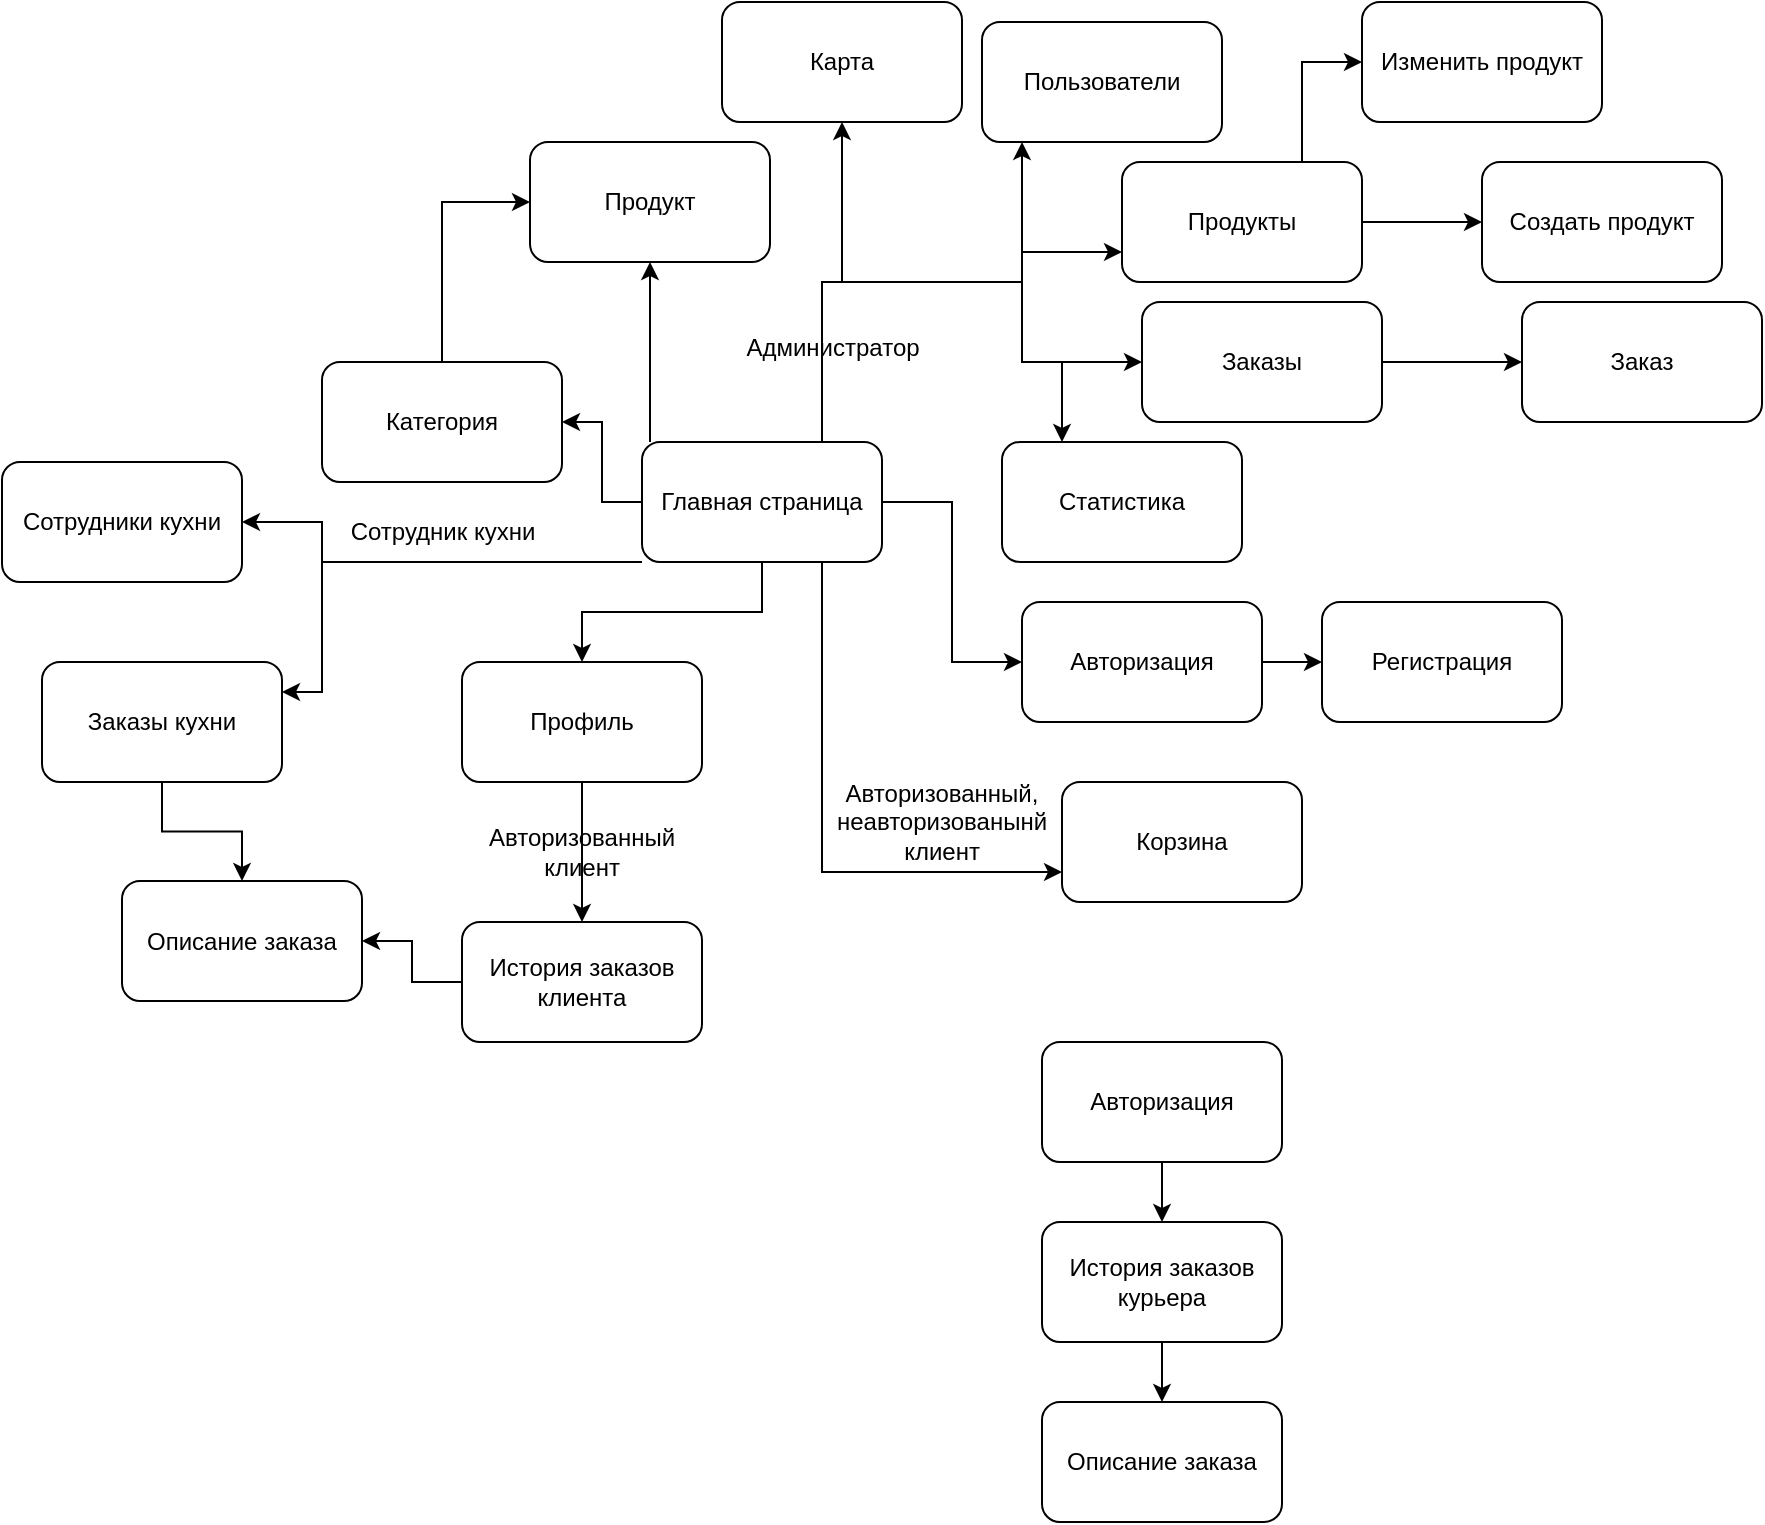<mxfile version="21.2.1" type="device">
  <diagram name="Страница 1" id="uw1EA5nJfDs6XLrswQ4S">
    <mxGraphModel dx="1050" dy="569" grid="1" gridSize="10" guides="1" tooltips="1" connect="1" arrows="1" fold="1" page="1" pageScale="1" pageWidth="827" pageHeight="1169" math="0" shadow="0">
      <root>
        <mxCell id="0" />
        <mxCell id="1" parent="0" />
        <mxCell id="ws3jd7VoRNUhlDu-_K3h-8" style="edgeStyle=orthogonalEdgeStyle;rounded=0;orthogonalLoop=1;jettySize=auto;html=1;entryX=0;entryY=0.5;entryDx=0;entryDy=0;" parent="1" source="ws3jd7VoRNUhlDu-_K3h-1" target="ws3jd7VoRNUhlDu-_K3h-6" edge="1">
          <mxGeometry relative="1" as="geometry" />
        </mxCell>
        <mxCell id="ws3jd7VoRNUhlDu-_K3h-10" style="edgeStyle=orthogonalEdgeStyle;rounded=0;orthogonalLoop=1;jettySize=auto;html=1;entryX=0.5;entryY=1;entryDx=0;entryDy=0;" parent="1" source="ws3jd7VoRNUhlDu-_K3h-1" target="ws3jd7VoRNUhlDu-_K3h-2" edge="1">
          <mxGeometry relative="1" as="geometry">
            <Array as="points">
              <mxPoint x="354" y="350" />
              <mxPoint x="354" y="350" />
            </Array>
          </mxGeometry>
        </mxCell>
        <mxCell id="ws3jd7VoRNUhlDu-_K3h-12" style="edgeStyle=orthogonalEdgeStyle;rounded=0;orthogonalLoop=1;jettySize=auto;html=1;entryX=1;entryY=0.5;entryDx=0;entryDy=0;" parent="1" source="ws3jd7VoRNUhlDu-_K3h-1" target="ws3jd7VoRNUhlDu-_K3h-3" edge="1">
          <mxGeometry relative="1" as="geometry" />
        </mxCell>
        <mxCell id="ws3jd7VoRNUhlDu-_K3h-16" style="edgeStyle=orthogonalEdgeStyle;rounded=0;orthogonalLoop=1;jettySize=auto;html=1;entryX=0.5;entryY=0;entryDx=0;entryDy=0;" parent="1" source="ws3jd7VoRNUhlDu-_K3h-1" target="ws3jd7VoRNUhlDu-_K3h-4" edge="1">
          <mxGeometry relative="1" as="geometry" />
        </mxCell>
        <mxCell id="G5MXZtjFW26itnjo3iaV-6" style="edgeStyle=orthogonalEdgeStyle;rounded=0;orthogonalLoop=1;jettySize=auto;html=1;exitX=0.75;exitY=1;exitDx=0;exitDy=0;entryX=0;entryY=0.75;entryDx=0;entryDy=0;" edge="1" parent="1" source="ws3jd7VoRNUhlDu-_K3h-1" target="ws3jd7VoRNUhlDu-_K3h-5">
          <mxGeometry relative="1" as="geometry" />
        </mxCell>
        <mxCell id="G5MXZtjFW26itnjo3iaV-13" style="edgeStyle=orthogonalEdgeStyle;rounded=0;orthogonalLoop=1;jettySize=auto;html=1;exitX=0.75;exitY=0;exitDx=0;exitDy=0;entryX=0.5;entryY=1;entryDx=0;entryDy=0;" edge="1" parent="1" source="ws3jd7VoRNUhlDu-_K3h-1" target="G5MXZtjFW26itnjo3iaV-11">
          <mxGeometry relative="1" as="geometry" />
        </mxCell>
        <mxCell id="G5MXZtjFW26itnjo3iaV-15" style="edgeStyle=orthogonalEdgeStyle;rounded=0;orthogonalLoop=1;jettySize=auto;html=1;exitX=0.75;exitY=0;exitDx=0;exitDy=0;entryX=0;entryY=0.5;entryDx=0;entryDy=0;" edge="1" parent="1" source="ws3jd7VoRNUhlDu-_K3h-1" target="G5MXZtjFW26itnjo3iaV-9">
          <mxGeometry relative="1" as="geometry">
            <Array as="points">
              <mxPoint x="440" y="300" />
              <mxPoint x="540" y="300" />
              <mxPoint x="540" y="340" />
            </Array>
          </mxGeometry>
        </mxCell>
        <mxCell id="G5MXZtjFW26itnjo3iaV-16" style="edgeStyle=orthogonalEdgeStyle;rounded=0;orthogonalLoop=1;jettySize=auto;html=1;exitX=0.75;exitY=0;exitDx=0;exitDy=0;" edge="1" parent="1" source="ws3jd7VoRNUhlDu-_K3h-1">
          <mxGeometry relative="1" as="geometry">
            <mxPoint x="540" y="230" as="targetPoint" />
            <Array as="points">
              <mxPoint x="440" y="300" />
              <mxPoint x="540" y="300" />
              <mxPoint x="540" y="230" />
            </Array>
          </mxGeometry>
        </mxCell>
        <mxCell id="G5MXZtjFW26itnjo3iaV-17" style="edgeStyle=orthogonalEdgeStyle;rounded=0;orthogonalLoop=1;jettySize=auto;html=1;exitX=0.75;exitY=0;exitDx=0;exitDy=0;entryX=0;entryY=0.75;entryDx=0;entryDy=0;" edge="1" parent="1" source="ws3jd7VoRNUhlDu-_K3h-1" target="G5MXZtjFW26itnjo3iaV-8">
          <mxGeometry relative="1" as="geometry">
            <Array as="points">
              <mxPoint x="440" y="300" />
              <mxPoint x="540" y="300" />
              <mxPoint x="540" y="285" />
            </Array>
          </mxGeometry>
        </mxCell>
        <mxCell id="G5MXZtjFW26itnjo3iaV-18" style="edgeStyle=orthogonalEdgeStyle;rounded=0;orthogonalLoop=1;jettySize=auto;html=1;exitX=0.75;exitY=0;exitDx=0;exitDy=0;entryX=0.25;entryY=0;entryDx=0;entryDy=0;" edge="1" parent="1" source="ws3jd7VoRNUhlDu-_K3h-1" target="G5MXZtjFW26itnjo3iaV-10">
          <mxGeometry relative="1" as="geometry">
            <Array as="points">
              <mxPoint x="440" y="300" />
              <mxPoint x="540" y="300" />
              <mxPoint x="540" y="340" />
              <mxPoint x="560" y="340" />
            </Array>
          </mxGeometry>
        </mxCell>
        <mxCell id="G5MXZtjFW26itnjo3iaV-33" style="edgeStyle=orthogonalEdgeStyle;rounded=0;orthogonalLoop=1;jettySize=auto;html=1;exitX=0;exitY=1;exitDx=0;exitDy=0;entryX=1;entryY=0.25;entryDx=0;entryDy=0;" edge="1" parent="1" source="ws3jd7VoRNUhlDu-_K3h-1" target="G5MXZtjFW26itnjo3iaV-27">
          <mxGeometry relative="1" as="geometry">
            <Array as="points">
              <mxPoint x="190" y="440" />
              <mxPoint x="190" y="505" />
            </Array>
          </mxGeometry>
        </mxCell>
        <mxCell id="G5MXZtjFW26itnjo3iaV-34" style="edgeStyle=orthogonalEdgeStyle;rounded=0;orthogonalLoop=1;jettySize=auto;html=1;exitX=0;exitY=1;exitDx=0;exitDy=0;entryX=1;entryY=0.5;entryDx=0;entryDy=0;" edge="1" parent="1" source="ws3jd7VoRNUhlDu-_K3h-1" target="G5MXZtjFW26itnjo3iaV-26">
          <mxGeometry relative="1" as="geometry">
            <Array as="points">
              <mxPoint x="190" y="440" />
              <mxPoint x="190" y="420" />
            </Array>
          </mxGeometry>
        </mxCell>
        <mxCell id="ws3jd7VoRNUhlDu-_K3h-1" value="Главная страница" style="rounded=1;whiteSpace=wrap;html=1;" parent="1" vertex="1">
          <mxGeometry x="350" y="380" width="120" height="60" as="geometry" />
        </mxCell>
        <mxCell id="ws3jd7VoRNUhlDu-_K3h-2" value="Продукт" style="rounded=1;whiteSpace=wrap;html=1;" parent="1" vertex="1">
          <mxGeometry x="294" y="230" width="120" height="60" as="geometry" />
        </mxCell>
        <mxCell id="ws3jd7VoRNUhlDu-_K3h-13" style="edgeStyle=orthogonalEdgeStyle;rounded=0;orthogonalLoop=1;jettySize=auto;html=1;entryX=0;entryY=0.5;entryDx=0;entryDy=0;" parent="1" source="ws3jd7VoRNUhlDu-_K3h-3" target="ws3jd7VoRNUhlDu-_K3h-2" edge="1">
          <mxGeometry relative="1" as="geometry">
            <Array as="points">
              <mxPoint x="250" y="260" />
            </Array>
          </mxGeometry>
        </mxCell>
        <mxCell id="ws3jd7VoRNUhlDu-_K3h-3" value="Категория" style="rounded=1;whiteSpace=wrap;html=1;" parent="1" vertex="1">
          <mxGeometry x="190" y="340" width="120" height="60" as="geometry" />
        </mxCell>
        <mxCell id="ws3jd7VoRNUhlDu-_K3h-17" style="edgeStyle=orthogonalEdgeStyle;rounded=0;orthogonalLoop=1;jettySize=auto;html=1;entryX=0.5;entryY=0;entryDx=0;entryDy=0;" parent="1" source="ws3jd7VoRNUhlDu-_K3h-4" target="ws3jd7VoRNUhlDu-_K3h-14" edge="1">
          <mxGeometry relative="1" as="geometry" />
        </mxCell>
        <mxCell id="ws3jd7VoRNUhlDu-_K3h-4" value="Профиль" style="rounded=1;whiteSpace=wrap;html=1;" parent="1" vertex="1">
          <mxGeometry x="260" y="490" width="120" height="60" as="geometry" />
        </mxCell>
        <mxCell id="ws3jd7VoRNUhlDu-_K3h-5" value="Корзина" style="rounded=1;whiteSpace=wrap;html=1;" parent="1" vertex="1">
          <mxGeometry x="560" y="550" width="120" height="60" as="geometry" />
        </mxCell>
        <mxCell id="ws3jd7VoRNUhlDu-_K3h-9" style="edgeStyle=orthogonalEdgeStyle;rounded=0;orthogonalLoop=1;jettySize=auto;html=1;entryX=0;entryY=0.5;entryDx=0;entryDy=0;" parent="1" source="ws3jd7VoRNUhlDu-_K3h-6" target="ws3jd7VoRNUhlDu-_K3h-7" edge="1">
          <mxGeometry relative="1" as="geometry">
            <Array as="points">
              <mxPoint x="690" y="490" />
              <mxPoint x="690" y="490" />
            </Array>
          </mxGeometry>
        </mxCell>
        <mxCell id="ws3jd7VoRNUhlDu-_K3h-6" value="Авторизация" style="rounded=1;whiteSpace=wrap;html=1;" parent="1" vertex="1">
          <mxGeometry x="540" y="460" width="120" height="60" as="geometry" />
        </mxCell>
        <mxCell id="ws3jd7VoRNUhlDu-_K3h-7" value="Регистрация" style="rounded=1;whiteSpace=wrap;html=1;" parent="1" vertex="1">
          <mxGeometry x="690" y="460" width="120" height="60" as="geometry" />
        </mxCell>
        <mxCell id="G5MXZtjFW26itnjo3iaV-36" value="" style="edgeStyle=orthogonalEdgeStyle;rounded=0;orthogonalLoop=1;jettySize=auto;html=1;" edge="1" parent="1" source="ws3jd7VoRNUhlDu-_K3h-14" target="ws3jd7VoRNUhlDu-_K3h-15">
          <mxGeometry relative="1" as="geometry" />
        </mxCell>
        <mxCell id="ws3jd7VoRNUhlDu-_K3h-14" value="История заказов клиента" style="rounded=1;whiteSpace=wrap;html=1;" parent="1" vertex="1">
          <mxGeometry x="260" y="620" width="120" height="60" as="geometry" />
        </mxCell>
        <mxCell id="ws3jd7VoRNUhlDu-_K3h-15" value="Описание заказа" style="rounded=1;whiteSpace=wrap;html=1;" parent="1" vertex="1">
          <mxGeometry x="90" y="599.5" width="120" height="60" as="geometry" />
        </mxCell>
        <mxCell id="G5MXZtjFW26itnjo3iaV-1" value="Авторизованный клиент" style="text;html=1;strokeColor=none;fillColor=none;align=center;verticalAlign=middle;whiteSpace=wrap;rounded=0;" vertex="1" parent="1">
          <mxGeometry x="290" y="569.5" width="60" height="30" as="geometry" />
        </mxCell>
        <mxCell id="G5MXZtjFW26itnjo3iaV-2" value="Авторизованный, неавторизованынй клиент" style="text;html=1;strokeColor=none;fillColor=none;align=center;verticalAlign=middle;whiteSpace=wrap;rounded=0;" vertex="1" parent="1">
          <mxGeometry x="470" y="555" width="60" height="30" as="geometry" />
        </mxCell>
        <mxCell id="G5MXZtjFW26itnjo3iaV-7" value="Пользователи" style="rounded=1;whiteSpace=wrap;html=1;" vertex="1" parent="1">
          <mxGeometry x="520" y="170" width="120" height="60" as="geometry" />
        </mxCell>
        <mxCell id="G5MXZtjFW26itnjo3iaV-22" style="edgeStyle=orthogonalEdgeStyle;rounded=0;orthogonalLoop=1;jettySize=auto;html=1;entryX=0;entryY=0.5;entryDx=0;entryDy=0;" edge="1" parent="1" source="G5MXZtjFW26itnjo3iaV-8" target="G5MXZtjFW26itnjo3iaV-21">
          <mxGeometry relative="1" as="geometry" />
        </mxCell>
        <mxCell id="G5MXZtjFW26itnjo3iaV-23" style="edgeStyle=orthogonalEdgeStyle;rounded=0;orthogonalLoop=1;jettySize=auto;html=1;exitX=0.75;exitY=0;exitDx=0;exitDy=0;entryX=0;entryY=0.5;entryDx=0;entryDy=0;" edge="1" parent="1" source="G5MXZtjFW26itnjo3iaV-8" target="G5MXZtjFW26itnjo3iaV-20">
          <mxGeometry relative="1" as="geometry" />
        </mxCell>
        <mxCell id="G5MXZtjFW26itnjo3iaV-8" value="Продукты" style="rounded=1;whiteSpace=wrap;html=1;" vertex="1" parent="1">
          <mxGeometry x="590" y="240" width="120" height="60" as="geometry" />
        </mxCell>
        <mxCell id="G5MXZtjFW26itnjo3iaV-25" value="" style="edgeStyle=orthogonalEdgeStyle;rounded=0;orthogonalLoop=1;jettySize=auto;html=1;" edge="1" parent="1" source="G5MXZtjFW26itnjo3iaV-9" target="G5MXZtjFW26itnjo3iaV-24">
          <mxGeometry relative="1" as="geometry" />
        </mxCell>
        <mxCell id="G5MXZtjFW26itnjo3iaV-9" value="Заказы" style="rounded=1;whiteSpace=wrap;html=1;" vertex="1" parent="1">
          <mxGeometry x="600" y="310" width="120" height="60" as="geometry" />
        </mxCell>
        <mxCell id="G5MXZtjFW26itnjo3iaV-10" value="Статистика" style="rounded=1;whiteSpace=wrap;html=1;" vertex="1" parent="1">
          <mxGeometry x="530" y="380" width="120" height="60" as="geometry" />
        </mxCell>
        <mxCell id="G5MXZtjFW26itnjo3iaV-11" value="Карта" style="rounded=1;whiteSpace=wrap;html=1;" vertex="1" parent="1">
          <mxGeometry x="390" y="160" width="120" height="60" as="geometry" />
        </mxCell>
        <mxCell id="G5MXZtjFW26itnjo3iaV-19" value="Администратор" style="text;html=1;align=center;verticalAlign=middle;resizable=0;points=[];autosize=1;strokeColor=none;fillColor=none;" vertex="1" parent="1">
          <mxGeometry x="390" y="318" width="110" height="30" as="geometry" />
        </mxCell>
        <mxCell id="G5MXZtjFW26itnjo3iaV-20" value="Изменить продукт" style="rounded=1;whiteSpace=wrap;html=1;" vertex="1" parent="1">
          <mxGeometry x="710" y="160" width="120" height="60" as="geometry" />
        </mxCell>
        <mxCell id="G5MXZtjFW26itnjo3iaV-21" value="Создать продукт" style="rounded=1;whiteSpace=wrap;html=1;" vertex="1" parent="1">
          <mxGeometry x="770" y="240" width="120" height="60" as="geometry" />
        </mxCell>
        <mxCell id="G5MXZtjFW26itnjo3iaV-24" value="Заказ" style="rounded=1;whiteSpace=wrap;html=1;" vertex="1" parent="1">
          <mxGeometry x="790" y="310" width="120" height="60" as="geometry" />
        </mxCell>
        <mxCell id="G5MXZtjFW26itnjo3iaV-26" value="Сотрудники кухни" style="rounded=1;whiteSpace=wrap;html=1;" vertex="1" parent="1">
          <mxGeometry x="30" y="390" width="120" height="60" as="geometry" />
        </mxCell>
        <mxCell id="G5MXZtjFW26itnjo3iaV-37" value="" style="edgeStyle=orthogonalEdgeStyle;rounded=0;orthogonalLoop=1;jettySize=auto;html=1;" edge="1" parent="1" source="G5MXZtjFW26itnjo3iaV-27" target="ws3jd7VoRNUhlDu-_K3h-15">
          <mxGeometry relative="1" as="geometry" />
        </mxCell>
        <mxCell id="G5MXZtjFW26itnjo3iaV-27" value="Заказы кухни" style="rounded=1;whiteSpace=wrap;html=1;" vertex="1" parent="1">
          <mxGeometry x="50" y="490" width="120" height="60" as="geometry" />
        </mxCell>
        <mxCell id="G5MXZtjFW26itnjo3iaV-35" value="Сотрудник кухни" style="text;html=1;align=center;verticalAlign=middle;resizable=0;points=[];autosize=1;strokeColor=none;fillColor=none;" vertex="1" parent="1">
          <mxGeometry x="190" y="410" width="120" height="30" as="geometry" />
        </mxCell>
        <mxCell id="G5MXZtjFW26itnjo3iaV-42" value="" style="edgeStyle=orthogonalEdgeStyle;rounded=0;orthogonalLoop=1;jettySize=auto;html=1;" edge="1" parent="1" source="G5MXZtjFW26itnjo3iaV-38" target="G5MXZtjFW26itnjo3iaV-40">
          <mxGeometry relative="1" as="geometry" />
        </mxCell>
        <mxCell id="G5MXZtjFW26itnjo3iaV-38" value="Авторизация" style="rounded=1;whiteSpace=wrap;html=1;" vertex="1" parent="1">
          <mxGeometry x="550" y="680" width="120" height="60" as="geometry" />
        </mxCell>
        <mxCell id="G5MXZtjFW26itnjo3iaV-43" value="" style="edgeStyle=orthogonalEdgeStyle;rounded=0;orthogonalLoop=1;jettySize=auto;html=1;" edge="1" parent="1" source="G5MXZtjFW26itnjo3iaV-40" target="G5MXZtjFW26itnjo3iaV-41">
          <mxGeometry relative="1" as="geometry" />
        </mxCell>
        <mxCell id="G5MXZtjFW26itnjo3iaV-40" value="История заказов курьера" style="rounded=1;whiteSpace=wrap;html=1;" vertex="1" parent="1">
          <mxGeometry x="550" y="770" width="120" height="60" as="geometry" />
        </mxCell>
        <mxCell id="G5MXZtjFW26itnjo3iaV-41" value="Описание заказа" style="rounded=1;whiteSpace=wrap;html=1;" vertex="1" parent="1">
          <mxGeometry x="550" y="860" width="120" height="60" as="geometry" />
        </mxCell>
      </root>
    </mxGraphModel>
  </diagram>
</mxfile>
